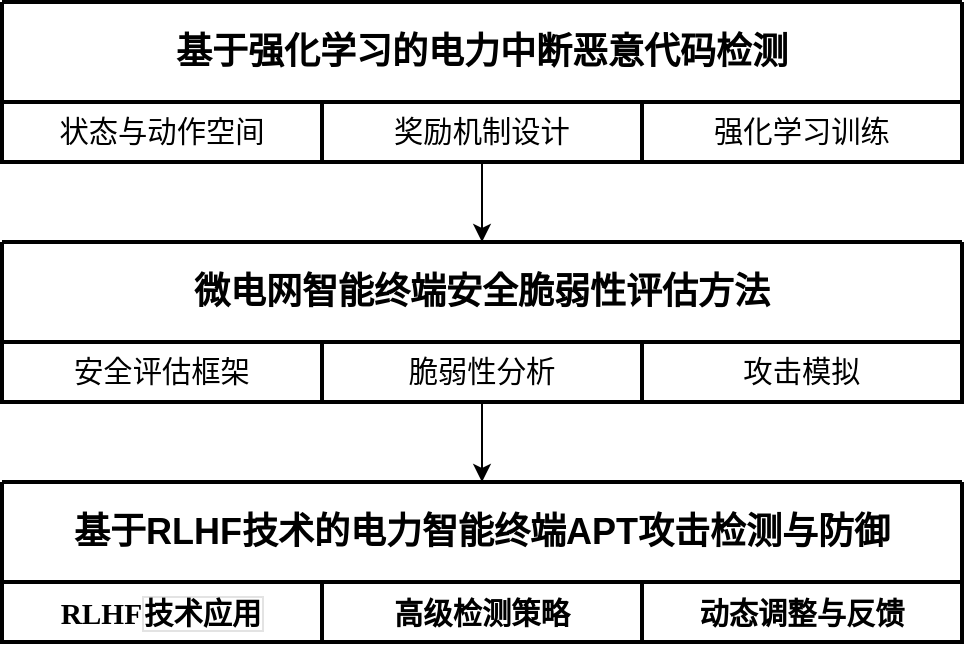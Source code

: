 <mxfile version="24.4.6" type="github">
  <diagram name="第 1 页" id="9BHL2iZfONTejXkZVWIC">
    <mxGraphModel dx="717" dy="429" grid="1" gridSize="10" guides="1" tooltips="1" connect="1" arrows="1" fold="1" page="1" pageScale="1" pageWidth="827" pageHeight="1169" math="0" shadow="0">
      <root>
        <mxCell id="0" />
        <mxCell id="1" parent="0" />
        <mxCell id="TzQZ0hr8e3iL2BNSypwS-10" value="" style="swimlane;startSize=0;strokeWidth=2;" vertex="1" parent="1">
          <mxGeometry x="174" y="240" width="480" height="80" as="geometry" />
        </mxCell>
        <mxCell id="TzQZ0hr8e3iL2BNSypwS-2" value="&lt;span style=&quot;font-size:11.0pt;mso-bidi-font-size:12.0pt;&lt;br/&gt;line-height:150%;font-family:等线;mso-ascii-theme-font:minor-latin;mso-fareast-theme-font:&lt;br/&gt;minor-fareast;mso-hansi-theme-font:minor-latin;mso-bidi-font-family:&amp;quot;Times New Roman&amp;quot;;&lt;br/&gt;mso-bidi-theme-font:minor-bidi;mso-ansi-language:EN-US;mso-fareast-language:&lt;br/&gt;ZH-CN;mso-bidi-language:AR-SA&quot;&gt;状态与动作空间&lt;/span&gt;" style="rounded=0;whiteSpace=wrap;html=1;strokeWidth=2;" vertex="1" parent="TzQZ0hr8e3iL2BNSypwS-10">
          <mxGeometry y="50" width="160" height="30" as="geometry" />
        </mxCell>
        <mxCell id="TzQZ0hr8e3iL2BNSypwS-11" value="&lt;span style=&quot;font-size:11.0pt;mso-bidi-font-size:12.0pt;&lt;br/&gt;line-height:150%;font-family:等线;mso-ascii-theme-font:minor-latin;mso-fareast-theme-font:&lt;br/&gt;minor-fareast;mso-hansi-theme-font:minor-latin;mso-bidi-font-family:&amp;quot;Times New Roman&amp;quot;;&lt;br/&gt;mso-bidi-theme-font:minor-bidi;mso-ansi-language:EN-US;mso-fareast-language:&lt;br/&gt;ZH-CN;mso-bidi-language:AR-SA&quot;&gt;奖励机制设计&lt;/span&gt;" style="rounded=0;whiteSpace=wrap;html=1;strokeWidth=2;" vertex="1" parent="TzQZ0hr8e3iL2BNSypwS-10">
          <mxGeometry x="160" y="50" width="160" height="30" as="geometry" />
        </mxCell>
        <mxCell id="TzQZ0hr8e3iL2BNSypwS-15" value="&lt;span style=&quot;font-size:11.0pt;mso-bidi-font-size:12.0pt;&lt;br/&gt;line-height:150%;font-family:等线;mso-ascii-theme-font:minor-latin;mso-fareast-theme-font:&lt;br/&gt;minor-fareast;mso-hansi-theme-font:minor-latin;mso-bidi-font-family:&amp;quot;Times New Roman&amp;quot;;&lt;br/&gt;mso-bidi-theme-font:minor-bidi;mso-ansi-language:EN-US;mso-fareast-language:&lt;br/&gt;ZH-CN;mso-bidi-language:AR-SA&quot;&gt;强化学习训练&lt;/span&gt;" style="rounded=0;whiteSpace=wrap;html=1;strokeWidth=2;" vertex="1" parent="TzQZ0hr8e3iL2BNSypwS-10">
          <mxGeometry x="320" y="50" width="160" height="30" as="geometry" />
        </mxCell>
        <mxCell id="TzQZ0hr8e3iL2BNSypwS-16" value="&lt;font style=&quot;font-size: 18px;&quot;&gt;&lt;b&gt;基于强化学习的电力中断恶意代码检测&lt;/b&gt;&lt;/font&gt;" style="text;html=1;align=center;verticalAlign=middle;whiteSpace=wrap;rounded=0;strokeWidth=2;" vertex="1" parent="TzQZ0hr8e3iL2BNSypwS-10">
          <mxGeometry x="72" y="10" width="336" height="30" as="geometry" />
        </mxCell>
        <mxCell id="TzQZ0hr8e3iL2BNSypwS-17" value="" style="swimlane;startSize=0;strokeWidth=2;" vertex="1" parent="1">
          <mxGeometry x="174" y="360" width="480" height="80" as="geometry" />
        </mxCell>
        <mxCell id="TzQZ0hr8e3iL2BNSypwS-18" value="&lt;span style=&quot;font-size:11.0pt;mso-bidi-font-size:12.0pt;&lt;br/&gt;line-height:150%;font-family:等线;mso-ascii-theme-font:minor-latin;mso-fareast-theme-font:&lt;br/&gt;minor-fareast;mso-hansi-theme-font:minor-latin;mso-bidi-font-family:&amp;quot;Times New Roman&amp;quot;;&lt;br/&gt;mso-bidi-theme-font:minor-bidi;mso-ansi-language:EN-US;mso-fareast-language:&lt;br/&gt;ZH-CN;mso-bidi-language:AR-SA&quot;&gt;安全评估框架&lt;/span&gt;" style="rounded=0;whiteSpace=wrap;html=1;strokeWidth=2;" vertex="1" parent="TzQZ0hr8e3iL2BNSypwS-17">
          <mxGeometry y="50" width="160" height="30" as="geometry" />
        </mxCell>
        <mxCell id="TzQZ0hr8e3iL2BNSypwS-19" value="&lt;font face=&quot;等线&quot;&gt;&lt;span style=&quot;font-size: 14.667px;&quot;&gt;脆弱性分析&lt;/span&gt;&lt;/font&gt;" style="rounded=0;whiteSpace=wrap;html=1;strokeWidth=2;" vertex="1" parent="TzQZ0hr8e3iL2BNSypwS-17">
          <mxGeometry x="160" y="50" width="160" height="30" as="geometry" />
        </mxCell>
        <mxCell id="TzQZ0hr8e3iL2BNSypwS-20" value="&lt;span style=&quot;font-size:11.0pt;mso-bidi-font-size:12.0pt;&lt;br/&gt;line-height:150%;font-family:等线;mso-ascii-theme-font:minor-latin;mso-fareast-theme-font:&lt;br/&gt;minor-fareast;mso-hansi-theme-font:minor-latin;mso-bidi-font-family:&amp;quot;Times New Roman&amp;quot;;&lt;br/&gt;mso-bidi-theme-font:minor-bidi;mso-ansi-language:EN-US;mso-fareast-language:&lt;br/&gt;ZH-CN;mso-bidi-language:AR-SA&quot;&gt;攻击模拟&lt;/span&gt;" style="rounded=0;whiteSpace=wrap;html=1;strokeWidth=2;" vertex="1" parent="TzQZ0hr8e3iL2BNSypwS-17">
          <mxGeometry x="320" y="50" width="160" height="30" as="geometry" />
        </mxCell>
        <mxCell id="TzQZ0hr8e3iL2BNSypwS-21" value="&lt;h2&gt;微电网智能终端安全脆弱性评估方法&lt;span lang=&quot;EN-US&quot;&gt;&lt;/span&gt;&lt;/h2&gt;" style="text;html=1;align=center;verticalAlign=middle;whiteSpace=wrap;rounded=0;strokeWidth=2;" vertex="1" parent="TzQZ0hr8e3iL2BNSypwS-17">
          <mxGeometry x="72" y="10" width="336" height="30" as="geometry" />
        </mxCell>
        <mxCell id="TzQZ0hr8e3iL2BNSypwS-22" value="" style="swimlane;startSize=0;strokeWidth=2;" vertex="1" parent="1">
          <mxGeometry x="174" y="480" width="480" height="80" as="geometry" />
        </mxCell>
        <mxCell id="TzQZ0hr8e3iL2BNSypwS-23" value="&lt;b&gt;&lt;span style=&quot;font-size:11.0pt;&lt;br/&gt;mso-bidi-font-size:12.0pt;line-height:150%;font-family:等线;mso-ascii-theme-font:&lt;br/&gt;minor-latin;mso-fareast-theme-font:minor-fareast;mso-hansi-theme-font:minor-latin;&lt;br/&gt;mso-bidi-font-family:&amp;quot;Times New Roman&amp;quot;;mso-bidi-theme-font:minor-bidi;&lt;br/&gt;border:solid #E3E3E3 1.0pt;mso-border-alt:solid #E3E3E3 .25pt;padding:0cm;&lt;br/&gt;mso-ansi-language:EN-US;mso-fareast-language:ZH-CN;mso-bidi-language:AR-SA&quot; lang=&quot;EN-US&quot;&gt;RLHF&lt;/span&gt;&lt;span style=&quot;font-size:11.0pt;mso-bidi-font-size:12.0pt;line-height:150%;font-family:&lt;br/&gt;等线;mso-ascii-theme-font:minor-latin;mso-fareast-theme-font:minor-fareast;&lt;br/&gt;mso-hansi-theme-font:minor-latin;mso-bidi-font-family:&amp;quot;Times New Roman&amp;quot;;&lt;br/&gt;mso-bidi-theme-font:minor-bidi;border:solid #E3E3E3 1.0pt;mso-border-alt:solid #E3E3E3 .25pt;&lt;br/&gt;padding:0cm;mso-ansi-language:EN-US;mso-fareast-language:ZH-CN;mso-bidi-language:&lt;br/&gt;AR-SA&quot;&gt;技术应用&lt;/span&gt;&lt;/b&gt;" style="rounded=0;whiteSpace=wrap;html=1;strokeWidth=2;" vertex="1" parent="TzQZ0hr8e3iL2BNSypwS-22">
          <mxGeometry y="50" width="160" height="30" as="geometry" />
        </mxCell>
        <mxCell id="TzQZ0hr8e3iL2BNSypwS-24" value="&lt;b&gt;&lt;span style=&quot;font-size:11.0pt;mso-bidi-font-size:&lt;br/&gt;12.0pt;line-height:150%;font-family:等线;mso-ascii-theme-font:minor-latin;&lt;br/&gt;mso-fareast-theme-font:minor-fareast;mso-hansi-theme-font:minor-latin;&lt;br/&gt;mso-bidi-font-family:&amp;quot;Times New Roman&amp;quot;;mso-bidi-theme-font:minor-bidi;&lt;br/&gt;border:solid #E3E3E3 1.0pt;mso-border-alt:solid #E3E3E3 .25pt;padding:0cm;&lt;br/&gt;mso-ansi-language:EN-US;mso-fareast-language:ZH-CN;mso-bidi-language:AR-SA&quot;&gt;高级检测策略&lt;/span&gt;&lt;/b&gt;" style="rounded=0;whiteSpace=wrap;html=1;strokeWidth=2;" vertex="1" parent="TzQZ0hr8e3iL2BNSypwS-22">
          <mxGeometry x="160" y="50" width="160" height="30" as="geometry" />
        </mxCell>
        <mxCell id="TzQZ0hr8e3iL2BNSypwS-25" value="&lt;b&gt;&lt;span style=&quot;font-size:11.0pt;mso-bidi-font-size:&lt;br/&gt;12.0pt;line-height:150%;font-family:等线;mso-ascii-theme-font:minor-latin;&lt;br/&gt;mso-fareast-theme-font:minor-fareast;mso-hansi-theme-font:minor-latin;&lt;br/&gt;mso-bidi-font-family:&amp;quot;Times New Roman&amp;quot;;mso-bidi-theme-font:minor-bidi;&lt;br/&gt;border:solid #E3E3E3 1.0pt;mso-border-alt:solid #E3E3E3 .25pt;padding:0cm;&lt;br/&gt;mso-ansi-language:EN-US;mso-fareast-language:ZH-CN;mso-bidi-language:AR-SA&quot;&gt;动态调整与反馈&lt;/span&gt;&lt;/b&gt;" style="rounded=0;whiteSpace=wrap;html=1;strokeWidth=2;" vertex="1" parent="TzQZ0hr8e3iL2BNSypwS-22">
          <mxGeometry x="320" y="50" width="160" height="30" as="geometry" />
        </mxCell>
        <mxCell id="TzQZ0hr8e3iL2BNSypwS-26" value="&lt;h2&gt;基于&lt;span lang=&quot;EN-US&quot;&gt;RLHF&lt;/span&gt;技术的电力智能终端&lt;span lang=&quot;EN-US&quot;&gt;APT&lt;/span&gt;攻击检测与防御&lt;span lang=&quot;EN-US&quot;&gt;&lt;/span&gt;&lt;/h2&gt;" style="text;html=1;align=center;verticalAlign=middle;whiteSpace=wrap;rounded=0;strokeWidth=2;" vertex="1" parent="TzQZ0hr8e3iL2BNSypwS-22">
          <mxGeometry x="26" y="10" width="428" height="30" as="geometry" />
        </mxCell>
        <mxCell id="TzQZ0hr8e3iL2BNSypwS-27" style="edgeStyle=orthogonalEdgeStyle;rounded=0;orthogonalLoop=1;jettySize=auto;html=1;entryX=0.5;entryY=0;entryDx=0;entryDy=0;" edge="1" parent="1" source="TzQZ0hr8e3iL2BNSypwS-11" target="TzQZ0hr8e3iL2BNSypwS-17">
          <mxGeometry relative="1" as="geometry" />
        </mxCell>
        <mxCell id="TzQZ0hr8e3iL2BNSypwS-28" style="edgeStyle=orthogonalEdgeStyle;rounded=0;orthogonalLoop=1;jettySize=auto;html=1;entryX=0.5;entryY=0;entryDx=0;entryDy=0;" edge="1" parent="1" source="TzQZ0hr8e3iL2BNSypwS-19" target="TzQZ0hr8e3iL2BNSypwS-22">
          <mxGeometry relative="1" as="geometry" />
        </mxCell>
      </root>
    </mxGraphModel>
  </diagram>
</mxfile>
